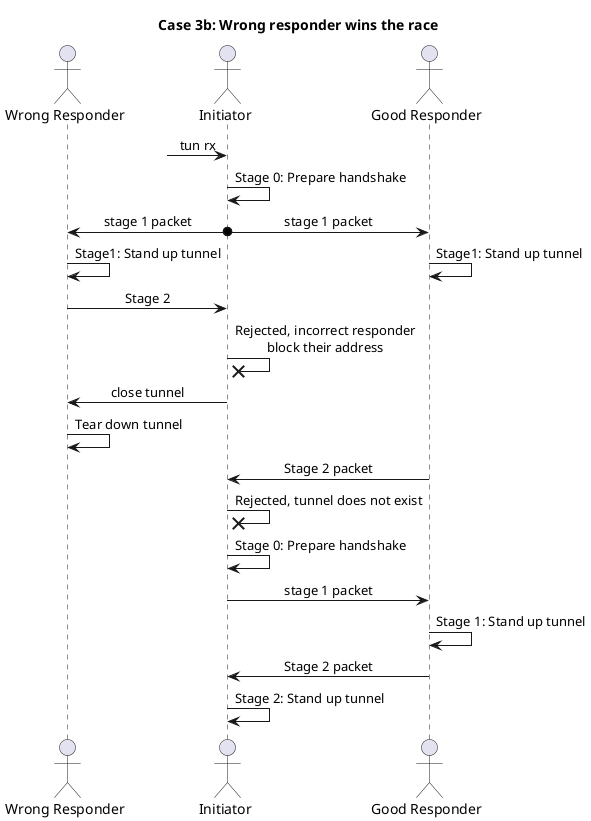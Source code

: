 @startuml
title Case 3b: Wrong responder wins the race

!pragma teoz true
skinparam sequenceMessageAlign center

actor "Wrong Responder" as rw
actor Initiator as i
actor "Good Responder" as rg

?-> i: tun rx
i -> i: Stage 0: Prepare handshake

i o-> rw: stage 1 packet
& i o-> rg: stage 1 packet

rg -> rg: Stage1: Stand up tunnel
& rw -> rw: Stage1: Stand up tunnel

rw -> i: Stage 2
i ->x i: Rejected, incorrect responder\nblock their address
i -> rw: close tunnel
rw -> rw: Tear down tunnel

rg -> i: Stage 2 packet
i ->x i: Rejected, tunnel does not exist

i -> i: Stage 0: Prepare handshake
i -> rg: stage 1 packet

rg -> rg: Stage 1: Stand up tunnel

rg -> i: Stage 2 packet
i -> i: Stage 2: Stand up tunnel
@enduml